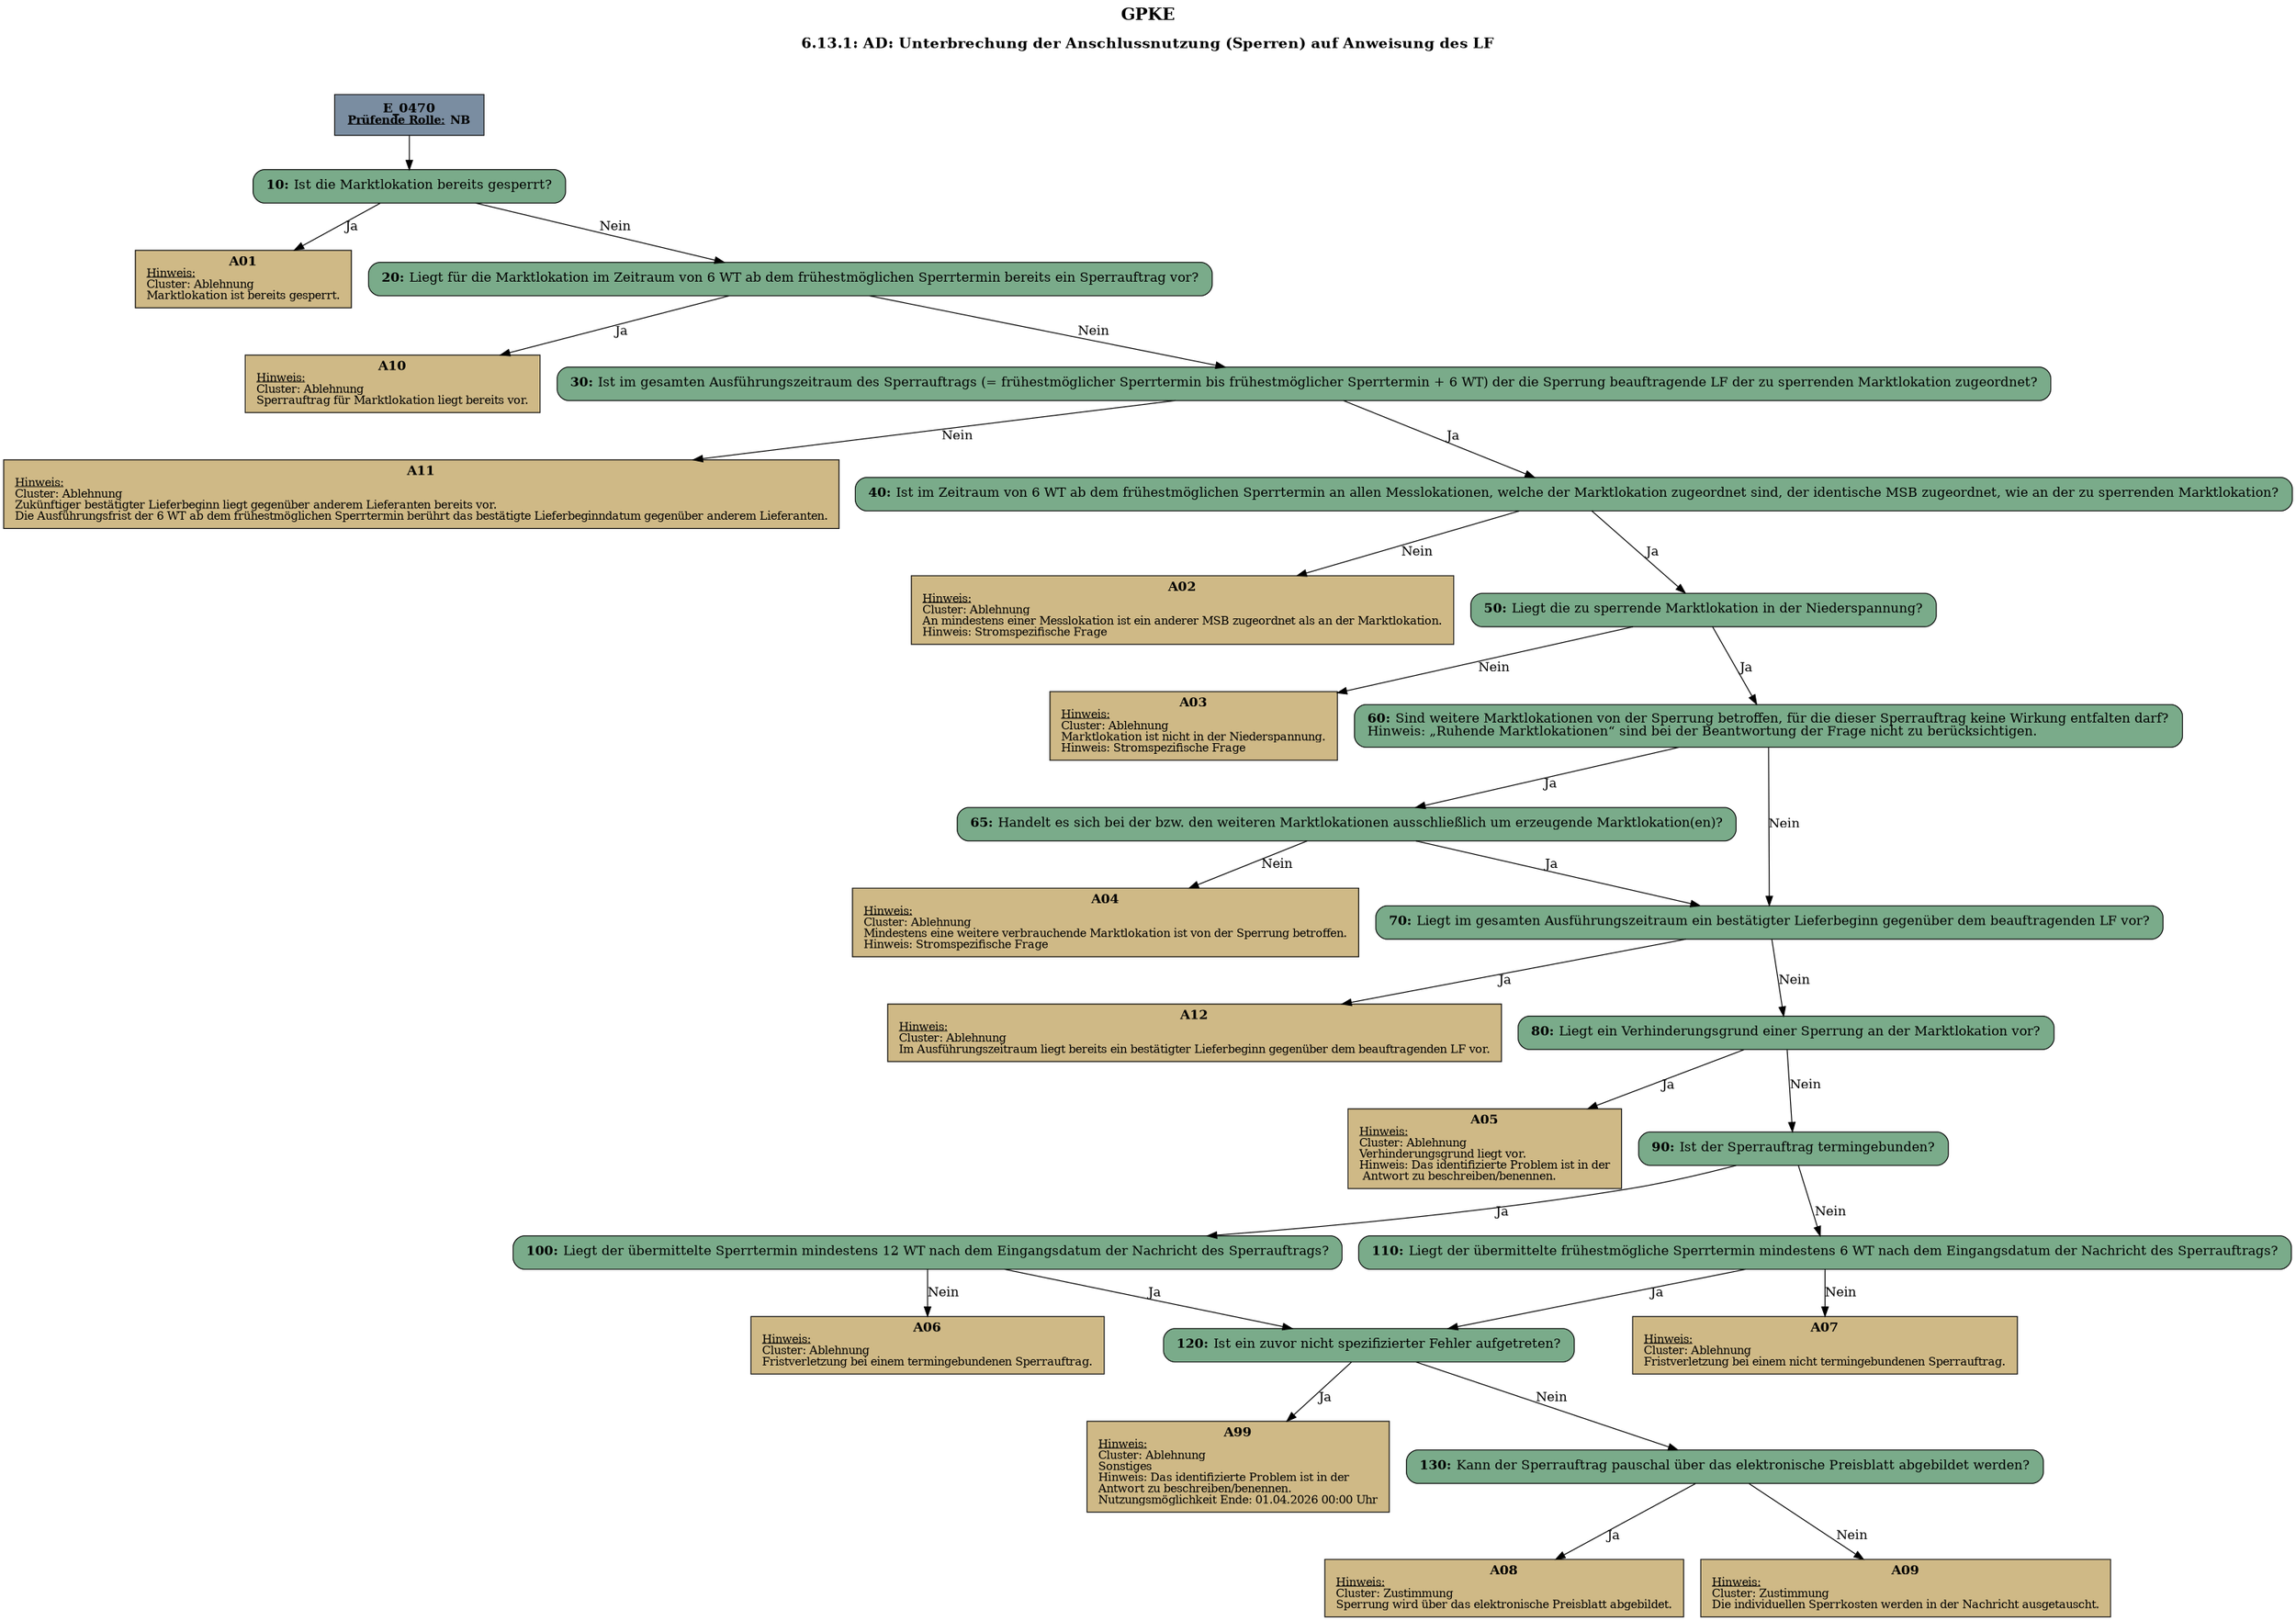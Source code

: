 digraph D {
    labelloc="t";
    label=<<B><FONT POINT-SIZE="18">GPKE</FONT></B><BR/><BR/><B><FONT POINT-SIZE="16">6.13.1: AD: Unterbrechung der Anschlussnutzung (Sperren) auf Anweisung des LF</FONT></B><BR/><BR/><BR/><BR/>>;
    ratio="compress";
    concentrate=true;
    pack=true;
    rankdir=TB;
    packmode="array";
    size="20,20";
    "Start" [margin="0.2,0.12", shape=box, style=filled, fillcolor="#7a8da1", label=<<B>E_0470</B><BR align="center"/><FONT point-size="12"><B><U>Prüfende Rolle:</U> NB</B></FONT><BR align="center"/>>];
    "10" [margin="0.2,0.12", shape=box, style="filled,rounded", fillcolor="#7aab8a", label=<<B>10: </B>Ist die Marktlokation bereits gesperrt?<BR align="left"/>>];
    "A01" [margin="0.17,0.08", shape=box, style=filled, fillcolor="#cfb986", label=<<B>A01</B><BR align="center"/><FONT point-size="12"><U>Hinweis:</U><BR align="left"/>Cluster: Ablehnung<BR align="left"/>Marktlokation ist bereits gesperrt.<BR align="left"/></FONT>>];
    "20" [margin="0.2,0.12", shape=box, style="filled,rounded", fillcolor="#7aab8a", label=<<B>20: </B>Liegt für die Marktlokation im Zeitraum von 6 WT ab dem frühestmöglichen Sperrtermin bereits ein Sperrauftrag vor?<BR align="left"/>>];
    "A10" [margin="0.17,0.08", shape=box, style=filled, fillcolor="#cfb986", label=<<B>A10</B><BR align="center"/><FONT point-size="12"><U>Hinweis:</U><BR align="left"/>Cluster: Ablehnung<BR align="left"/>Sperrauftrag für Marktlokation liegt bereits vor.<BR align="left"/></FONT>>];
    "30" [margin="0.2,0.12", shape=box, style="filled,rounded", fillcolor="#7aab8a", label=<<B>30: </B>Ist im gesamten Ausführungszeitraum des Sperrauftrags (= frühestmöglicher Sperrtermin bis frühestmöglicher Sperrtermin + 6 WT) der die Sperrung beauftragende LF der zu sperrenden Marktlokation zugeordnet?<BR align="left"/>>];
    "A11" [margin="0.17,0.08", shape=box, style=filled, fillcolor="#cfb986", label=<<B>A11</B><BR align="center"/><FONT point-size="12"><U>Hinweis:</U><BR align="left"/>Cluster: Ablehnung<BR align="left"/>Zukünftiger bestätigter Lieferbeginn liegt gegenüber anderem Lieferanten bereits vor.<BR align="left"/>Die Ausführungsfrist der 6 WT ab dem frühestmöglichen Sperrtermin berührt das bestätigte Lieferbeginndatum gegenüber anderem Lieferanten.<BR align="left"/></FONT>>];
    "40" [margin="0.2,0.12", shape=box, style="filled,rounded", fillcolor="#7aab8a", label=<<B>40: </B>Ist im Zeitraum von 6 WT ab dem frühestmöglichen Sperrtermin an allen Messlokationen, welche der Marktlokation zugeordnet sind, der identische MSB zugeordnet, wie an der zu sperrenden Marktlokation?<BR align="left"/>>];
    "A02" [margin="0.17,0.08", shape=box, style=filled, fillcolor="#cfb986", label=<<B>A02</B><BR align="center"/><FONT point-size="12"><U>Hinweis:</U><BR align="left"/>Cluster: Ablehnung<BR align="left"/>An mindestens einer Messlokation ist ein anderer MSB zugeordnet als an der Marktlokation.<BR align="left"/>Hinweis: Stromspezifische Frage<BR align="left"/></FONT>>];
    "50" [margin="0.2,0.12", shape=box, style="filled,rounded", fillcolor="#7aab8a", label=<<B>50: </B>Liegt die zu sperrende Marktlokation in der Niederspannung?<BR align="left"/>>];
    "A03" [margin="0.17,0.08", shape=box, style=filled, fillcolor="#cfb986", label=<<B>A03</B><BR align="center"/><FONT point-size="12"><U>Hinweis:</U><BR align="left"/>Cluster: Ablehnung<BR align="left"/>Marktlokation ist nicht in der Niederspannung.<BR align="left"/>Hinweis: Stromspezifische Frage<BR align="left"/></FONT>>];
    "60" [margin="0.2,0.12", shape=box, style="filled,rounded", fillcolor="#7aab8a", label=<<B>60: </B>Sind weitere Marktlokationen von der Sperrung betroffen, für die dieser Sperrauftrag keine Wirkung entfalten darf?<BR align="left"/>Hinweis: „Ruhende Marktlokationen“ sind bei der Beantwortung der Frage nicht zu berücksichtigen.<BR align="left"/>>];
    "65" [margin="0.2,0.12", shape=box, style="filled,rounded", fillcolor="#7aab8a", label=<<B>65: </B>Handelt es sich bei der bzw. den weiteren Marktlokationen ausschließlich um erzeugende Marktlokation(en)?<BR align="left"/>>];
    "A04" [margin="0.17,0.08", shape=box, style=filled, fillcolor="#cfb986", label=<<B>A04</B><BR align="center"/><FONT point-size="12"><U>Hinweis:</U><BR align="left"/>Cluster: Ablehnung<BR align="left"/>Mindestens eine weitere verbrauchende Marktlokation ist von der Sperrung betroffen.<BR align="left"/>Hinweis: Stromspezifische Frage<BR align="left"/></FONT>>];
    "70" [margin="0.2,0.12", shape=box, style="filled,rounded", fillcolor="#7aab8a", label=<<B>70: </B>Liegt im gesamten Ausführungszeitraum ein bestätigter Lieferbeginn gegenüber dem beauftragenden LF vor?<BR align="left"/>>];
    "A12" [margin="0.17,0.08", shape=box, style=filled, fillcolor="#cfb986", label=<<B>A12</B><BR align="center"/><FONT point-size="12"><U>Hinweis:</U><BR align="left"/>Cluster: Ablehnung<BR align="left"/>Im Ausführungszeitraum liegt bereits ein bestätigter Lieferbeginn gegenüber dem beauftragenden LF vor.<BR align="left"/></FONT>>];
    "80" [margin="0.2,0.12", shape=box, style="filled,rounded", fillcolor="#7aab8a", label=<<B>80: </B>Liegt ein Verhinderungsgrund einer Sperrung an der Marktlokation vor?<BR align="left"/>>];
    "A05" [margin="0.17,0.08", shape=box, style=filled, fillcolor="#cfb986", label=<<B>A05</B><BR align="center"/><FONT point-size="12"><U>Hinweis:</U><BR align="left"/>Cluster: Ablehnung<BR align="left"/>Verhinderungsgrund liegt vor.<BR align="left"/>Hinweis: Das identifizierte Problem ist in der<BR align="left"/> Antwort zu beschreiben/benennen.<BR align="left"/></FONT>>];
    "90" [margin="0.2,0.12", shape=box, style="filled,rounded", fillcolor="#7aab8a", label=<<B>90: </B>Ist der Sperrauftrag termingebunden?<BR align="left"/>>];
    "100" [margin="0.2,0.12", shape=box, style="filled,rounded", fillcolor="#7aab8a", label=<<B>100: </B>Liegt der übermittelte Sperrtermin mindestens 12 WT nach dem Eingangsdatum der Nachricht des Sperrauftrags?<BR align="left"/>>];
    "A06" [margin="0.17,0.08", shape=box, style=filled, fillcolor="#cfb986", label=<<B>A06</B><BR align="center"/><FONT point-size="12"><U>Hinweis:</U><BR align="left"/>Cluster: Ablehnung<BR align="left"/>Fristverletzung bei einem termingebundenen Sperrauftrag.<BR align="left"/></FONT>>];
    "110" [margin="0.2,0.12", shape=box, style="filled,rounded", fillcolor="#7aab8a", label=<<B>110: </B>Liegt der übermittelte frühestmögliche Sperrtermin mindestens 6 WT nach dem Eingangsdatum der Nachricht des Sperrauftrags?<BR align="left"/>>];
    "A07" [margin="0.17,0.08", shape=box, style=filled, fillcolor="#cfb986", label=<<B>A07</B><BR align="center"/><FONT point-size="12"><U>Hinweis:</U><BR align="left"/>Cluster: Ablehnung<BR align="left"/>Fristverletzung bei einem nicht termingebundenen Sperrauftrag.<BR align="left"/></FONT>>];
    "120" [margin="0.2,0.12", shape=box, style="filled,rounded", fillcolor="#7aab8a", label=<<B>120: </B>Ist ein zuvor nicht spezifizierter Fehler aufgetreten?<BR align="left"/>>];
    "A99" [margin="0.17,0.08", shape=box, style=filled, fillcolor="#cfb986", label=<<B>A99</B><BR align="center"/><FONT point-size="12"><U>Hinweis:</U><BR align="left"/>Cluster: Ablehnung<BR align="left"/>Sonstiges<BR align="left"/>Hinweis: Das identifizierte Problem ist in der <BR align="left"/>Antwort zu beschreiben/benennen.<BR align="left"/>Nutzungsmöglichkeit Ende: 01.04.2026 00:00 Uhr<BR align="left"/></FONT>>];
    "130" [margin="0.2,0.12", shape=box, style="filled,rounded", fillcolor="#7aab8a", label=<<B>130: </B>Kann der Sperrauftrag pauschal über das elektronische Preisblatt abgebildet werden?<BR align="left"/>>];
    "A08" [margin="0.17,0.08", shape=box, style=filled, fillcolor="#cfb986", label=<<B>A08</B><BR align="center"/><FONT point-size="12"><U>Hinweis:</U><BR align="left"/>Cluster: Zustimmung<BR align="left"/>Sperrung wird über das elektronische Preisblatt abgebildet.<BR align="left"/></FONT>>];
    "A09" [margin="0.17,0.08", shape=box, style=filled, fillcolor="#cfb986", label=<<B>A09</B><BR align="center"/><FONT point-size="12"><U>Hinweis:</U><BR align="left"/>Cluster: Zustimmung<BR align="left"/>Die individuellen Sperrkosten werden in der Nachricht ausgetauscht.<BR align="left"/></FONT>>];

    "Start" -> "10";
    "10" -> "A01" [label="Ja"];
    "10" -> "20" [label="Nein"];
    "20" -> "A10" [label="Ja"];
    "20" -> "30" [label="Nein"];
    "30" -> "A11" [label="Nein"];
    "30" -> "40" [label="Ja"];
    "40" -> "A02" [label="Nein"];
    "40" -> "50" [label="Ja"];
    "50" -> "A03" [label="Nein"];
    "50" -> "60" [label="Ja"];
    "60" -> "65" [label="Ja"];
    "60" -> "70" [label="Nein"];
    "65" -> "A04" [label="Nein"];
    "65" -> "70" [label="Ja"];
    "70" -> "A12" [label="Ja"];
    "70" -> "80" [label="Nein"];
    "80" -> "A05" [label="Ja"];
    "80" -> "90" [label="Nein"];
    "90" -> "100" [label="Ja"];
    "90" -> "110" [label="Nein"];
    "100" -> "A06" [label="Nein"];
    "100" -> "120" [label="Ja"];
    "110" -> "A07" [label="Nein"];
    "110" -> "120" [label="Ja"];
    "120" -> "A99" [label="Ja"];
    "120" -> "130" [label="Nein"];
    "130" -> "A08" [label="Ja"];
    "130" -> "A09" [label="Nein"];

    bgcolor="transparent";
}